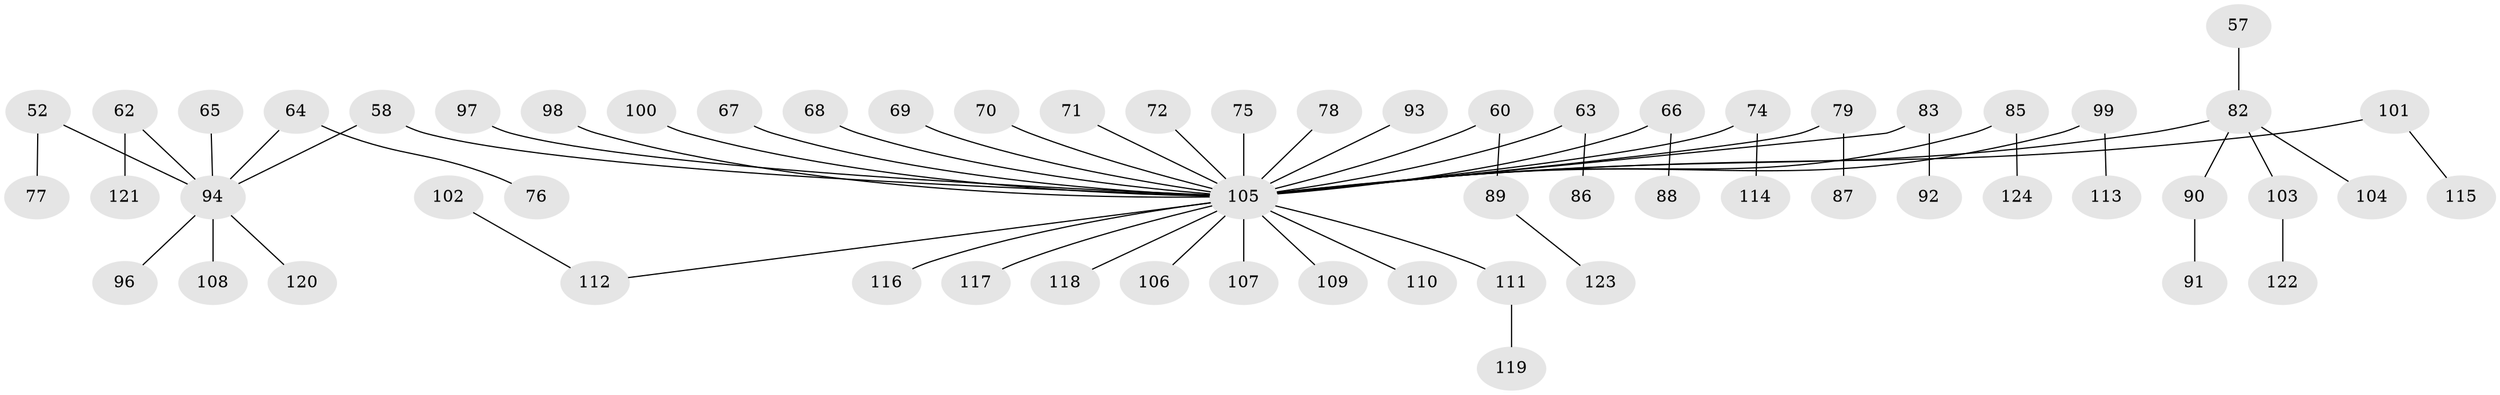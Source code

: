 // original degree distribution, {2: 0.33064516129032256, 6: 0.024193548387096774, 5: 0.008064516129032258, 3: 0.13709677419354838, 7: 0.016129032258064516, 8: 0.008064516129032258, 1: 0.45161290322580644, 4: 0.024193548387096774}
// Generated by graph-tools (version 1.1) at 2025/52/03/09/25 04:52:48]
// undirected, 62 vertices, 61 edges
graph export_dot {
graph [start="1"]
  node [color=gray90,style=filled];
  52 [super="+43"];
  57;
  58 [super="+9"];
  60 [super="+13+14"];
  62;
  63;
  64;
  65;
  66;
  67;
  68;
  69;
  70;
  71;
  72;
  74;
  75;
  76;
  77;
  78;
  79 [super="+61"];
  82 [super="+81"];
  83;
  85;
  86;
  87;
  88;
  89;
  90 [super="+54"];
  91;
  92;
  93;
  94 [super="+28+29"];
  96;
  97;
  98;
  99;
  100;
  101;
  102;
  103;
  104;
  105 [super="+21+23+24+36+34+35+26+73+38+41+56+44+95+25+32+45+47+50+59+51"];
  106;
  107;
  108;
  109;
  110;
  111;
  112 [super="+84"];
  113;
  114;
  115;
  116;
  117;
  118;
  119;
  120;
  121;
  122;
  123;
  124;
  52 -- 77;
  52 -- 94;
  57 -- 82;
  58 -- 94;
  58 -- 105;
  60 -- 89;
  60 -- 105;
  62 -- 121;
  62 -- 94;
  63 -- 86;
  63 -- 105;
  64 -- 76;
  64 -- 94;
  65 -- 94;
  66 -- 88;
  66 -- 105;
  67 -- 105;
  68 -- 105;
  69 -- 105;
  70 -- 105;
  71 -- 105;
  72 -- 105;
  74 -- 114;
  74 -- 105;
  75 -- 105;
  78 -- 105;
  79 -- 87;
  79 -- 105;
  82 -- 104;
  82 -- 105;
  82 -- 103;
  82 -- 90;
  83 -- 92;
  83 -- 105;
  85 -- 124;
  85 -- 105;
  89 -- 123;
  90 -- 91;
  93 -- 105;
  94 -- 96;
  94 -- 108;
  94 -- 120;
  97 -- 105;
  98 -- 105;
  99 -- 113;
  99 -- 105;
  100 -- 105;
  101 -- 115;
  101 -- 105;
  102 -- 112;
  103 -- 122;
  105 -- 107;
  105 -- 110;
  105 -- 111;
  105 -- 116;
  105 -- 109;
  105 -- 118;
  105 -- 112;
  105 -- 117;
  105 -- 106;
  111 -- 119;
}
